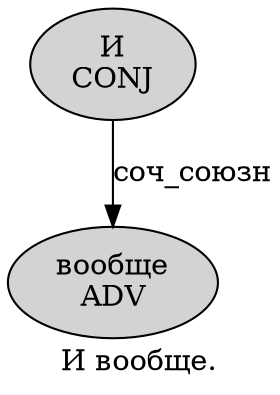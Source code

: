digraph SENTENCE_3465 {
	graph [label="И вообще."]
	node [style=filled]
		0 [label="И
CONJ" color="" fillcolor=lightgray penwidth=1 shape=ellipse]
		1 [label="вообще
ADV" color="" fillcolor=lightgray penwidth=1 shape=ellipse]
			0 -> 1 [label="соч_союзн"]
}